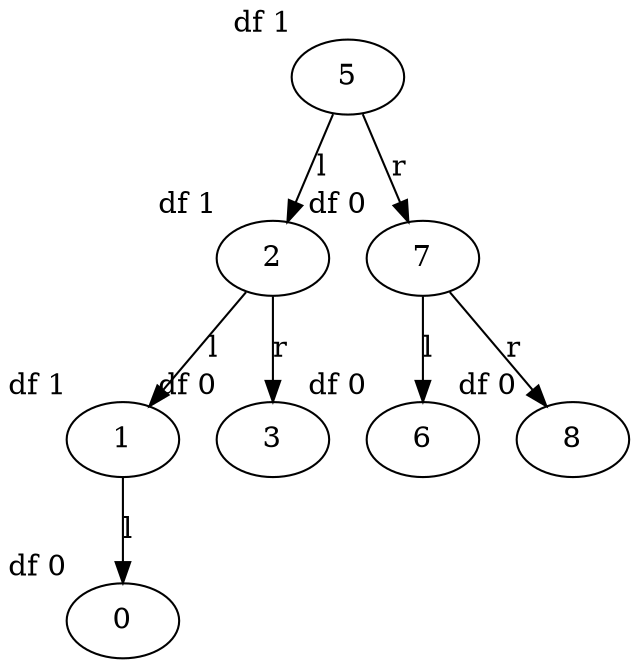 digraph {
	0[xlabel="df 0"]
	1 -> 0[label="l"];
	1[xlabel="df 1"]
	2 -> 1[label="l"];
	2 -> 3[label="r"];
	3[xlabel="df 0"]
	2[xlabel="df 1"]
	5 -> 2[label="l"];
	5 -> 7[label="r"];
	6[xlabel="df 0"]
	7 -> 6[label="l"];
	7 -> 8[label="r"];
	8[xlabel="df 0"]
	7[xlabel="df 0"]
	5[xlabel="df 1"]
}
